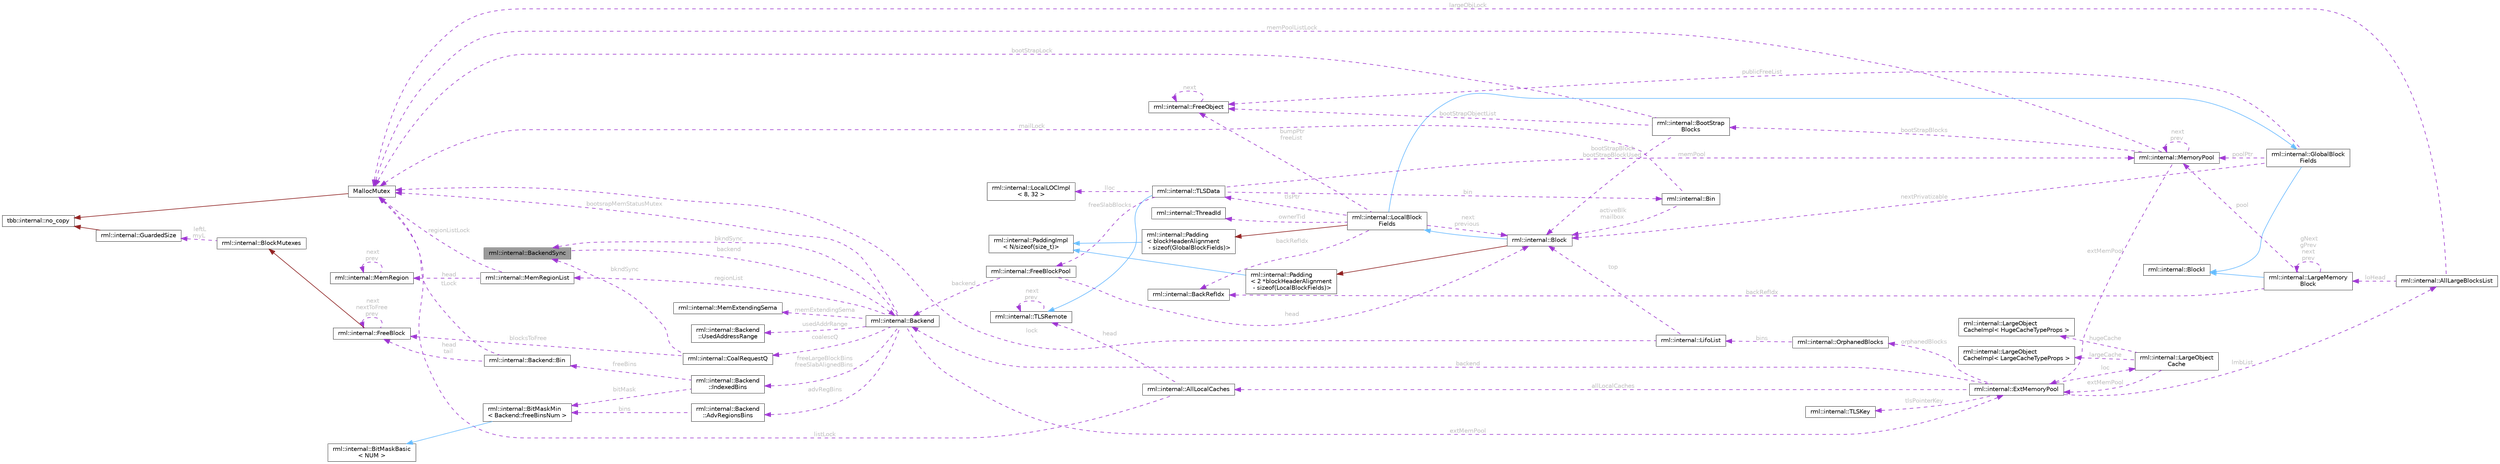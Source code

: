 digraph "rml::internal::BackendSync"
{
 // LATEX_PDF_SIZE
  bgcolor="transparent";
  edge [fontname=Helvetica,fontsize=10,labelfontname=Helvetica,labelfontsize=10];
  node [fontname=Helvetica,fontsize=10,shape=box,height=0.2,width=0.4];
  rankdir="LR";
  Node1 [id="Node000001",label="rml::internal::BackendSync",height=0.2,width=0.4,color="gray40", fillcolor="grey60", style="filled", fontcolor="black",tooltip=" "];
  Node2 -> Node1 [id="edge1_Node000001_Node000002",dir="back",color="darkorchid3",style="dashed",tooltip=" ",label=" backend",fontcolor="grey" ];
  Node2 [id="Node000002",label="rml::internal::Backend",height=0.2,width=0.4,color="gray40", fillcolor="white", style="filled",URL="$classrml_1_1internal_1_1_backend.html",tooltip=" "];
  Node3 -> Node2 [id="edge2_Node000002_Node000003",dir="back",color="darkorchid3",style="dashed",tooltip=" ",label=" extMemPool",fontcolor="grey" ];
  Node3 [id="Node000003",label="rml::internal::ExtMemoryPool",height=0.2,width=0.4,color="gray40", fillcolor="white", style="filled",URL="$structrml_1_1internal_1_1_ext_memory_pool.html",tooltip=" "];
  Node2 -> Node3 [id="edge3_Node000003_Node000002",dir="back",color="darkorchid3",style="dashed",tooltip=" ",label=" backend",fontcolor="grey" ];
  Node4 -> Node3 [id="edge4_Node000003_Node000004",dir="back",color="darkorchid3",style="dashed",tooltip=" ",label=" loc",fontcolor="grey" ];
  Node4 [id="Node000004",label="rml::internal::LargeObject\lCache",height=0.2,width=0.4,color="gray40", fillcolor="white", style="filled",URL="$classrml_1_1internal_1_1_large_object_cache.html",tooltip=" "];
  Node5 -> Node4 [id="edge5_Node000004_Node000005",dir="back",color="darkorchid3",style="dashed",tooltip=" ",label=" hugeCache",fontcolor="grey" ];
  Node5 [id="Node000005",label="rml::internal::LargeObject\lCacheImpl\< HugeCacheTypeProps \>",height=0.2,width=0.4,color="gray40", fillcolor="white", style="filled",URL="$classrml_1_1internal_1_1_large_object_cache_impl.html",tooltip=" "];
  Node6 -> Node4 [id="edge6_Node000004_Node000006",dir="back",color="darkorchid3",style="dashed",tooltip=" ",label=" largeCache",fontcolor="grey" ];
  Node6 [id="Node000006",label="rml::internal::LargeObject\lCacheImpl\< LargeCacheTypeProps \>",height=0.2,width=0.4,color="gray40", fillcolor="white", style="filled",URL="$classrml_1_1internal_1_1_large_object_cache_impl.html",tooltip=" "];
  Node3 -> Node4 [id="edge7_Node000004_Node000003",dir="back",color="darkorchid3",style="dashed",tooltip=" ",label=" extMemPool",fontcolor="grey" ];
  Node7 -> Node3 [id="edge8_Node000003_Node000007",dir="back",color="darkorchid3",style="dashed",tooltip=" ",label=" allLocalCaches",fontcolor="grey" ];
  Node7 [id="Node000007",label="rml::internal::AllLocalCaches",height=0.2,width=0.4,color="gray40", fillcolor="white", style="filled",URL="$classrml_1_1internal_1_1_all_local_caches.html",tooltip=" "];
  Node8 -> Node7 [id="edge9_Node000007_Node000008",dir="back",color="darkorchid3",style="dashed",tooltip=" ",label=" head",fontcolor="grey" ];
  Node8 [id="Node000008",label="rml::internal::TLSRemote",height=0.2,width=0.4,color="gray40", fillcolor="white", style="filled",URL="$structrml_1_1internal_1_1_t_l_s_remote.html",tooltip=" "];
  Node8 -> Node8 [id="edge10_Node000008_Node000008",dir="back",color="darkorchid3",style="dashed",tooltip=" ",label=" next\nprev",fontcolor="grey" ];
  Node9 -> Node7 [id="edge11_Node000007_Node000009",dir="back",color="darkorchid3",style="dashed",tooltip=" ",label=" listLock",fontcolor="grey" ];
  Node9 [id="Node000009",label="MallocMutex",height=0.2,width=0.4,color="gray40", fillcolor="white", style="filled",URL="$class_malloc_mutex.html",tooltip="Stripped down version of spin_mutex."];
  Node10 -> Node9 [id="edge12_Node000009_Node000010",dir="back",color="firebrick4",style="solid",tooltip=" "];
  Node10 [id="Node000010",label="tbb::internal::no_copy",height=0.2,width=0.4,color="gray40", fillcolor="white", style="filled",tooltip=" "];
  Node11 -> Node3 [id="edge13_Node000003_Node000011",dir="back",color="darkorchid3",style="dashed",tooltip=" ",label=" orphanedBlocks",fontcolor="grey" ];
  Node11 [id="Node000011",label="rml::internal::OrphanedBlocks",height=0.2,width=0.4,color="gray40", fillcolor="white", style="filled",URL="$classrml_1_1internal_1_1_orphaned_blocks.html",tooltip=" "];
  Node12 -> Node11 [id="edge14_Node000011_Node000012",dir="back",color="darkorchid3",style="dashed",tooltip=" ",label=" bins",fontcolor="grey" ];
  Node12 [id="Node000012",label="rml::internal::LifoList",height=0.2,width=0.4,color="gray40", fillcolor="white", style="filled",URL="$classrml_1_1internal_1_1_lifo_list.html",tooltip=" "];
  Node13 -> Node12 [id="edge15_Node000012_Node000013",dir="back",color="darkorchid3",style="dashed",tooltip=" ",label=" top",fontcolor="grey" ];
  Node13 [id="Node000013",label="rml::internal::Block",height=0.2,width=0.4,color="gray40", fillcolor="white", style="filled",URL="$classrml_1_1internal_1_1_block.html",tooltip=" "];
  Node14 -> Node13 [id="edge16_Node000013_Node000014",dir="back",color="steelblue1",style="solid",tooltip=" "];
  Node14 [id="Node000014",label="rml::internal::LocalBlock\lFields",height=0.2,width=0.4,color="gray40", fillcolor="white", style="filled",URL="$classrml_1_1internal_1_1_local_block_fields.html",tooltip=" "];
  Node15 -> Node14 [id="edge17_Node000014_Node000015",dir="back",color="steelblue1",style="solid",tooltip=" "];
  Node15 [id="Node000015",label="rml::internal::GlobalBlock\lFields",height=0.2,width=0.4,color="gray40", fillcolor="white", style="filled",URL="$classrml_1_1internal_1_1_global_block_fields.html",tooltip=" "];
  Node16 -> Node15 [id="edge18_Node000015_Node000016",dir="back",color="steelblue1",style="solid",tooltip=" "];
  Node16 [id="Node000016",label="rml::internal::BlockI",height=0.2,width=0.4,color="gray40", fillcolor="white", style="filled",URL="$classrml_1_1internal_1_1_block_i.html",tooltip=" "];
  Node17 -> Node15 [id="edge19_Node000015_Node000017",dir="back",color="darkorchid3",style="dashed",tooltip=" ",label=" publicFreeList",fontcolor="grey" ];
  Node17 [id="Node000017",label="rml::internal::FreeObject",height=0.2,width=0.4,color="gray40", fillcolor="white", style="filled",URL="$structrml_1_1internal_1_1_free_object.html",tooltip=" "];
  Node17 -> Node17 [id="edge20_Node000017_Node000017",dir="back",color="darkorchid3",style="dashed",tooltip=" ",label=" next",fontcolor="grey" ];
  Node13 -> Node15 [id="edge21_Node000015_Node000013",dir="back",color="darkorchid3",style="dashed",tooltip=" ",label=" nextPrivatizable",fontcolor="grey" ];
  Node18 -> Node15 [id="edge22_Node000015_Node000018",dir="back",color="darkorchid3",style="dashed",tooltip=" ",label=" poolPtr",fontcolor="grey" ];
  Node18 [id="Node000018",label="rml::internal::MemoryPool",height=0.2,width=0.4,color="gray40", fillcolor="white", style="filled",URL="$classrml_1_1internal_1_1_memory_pool.html",tooltip=" "];
  Node9 -> Node18 [id="edge23_Node000018_Node000009",dir="back",color="darkorchid3",style="dashed",tooltip=" ",label=" memPoolListLock",fontcolor="grey" ];
  Node18 -> Node18 [id="edge24_Node000018_Node000018",dir="back",color="darkorchid3",style="dashed",tooltip=" ",label=" next\nprev",fontcolor="grey" ];
  Node3 -> Node18 [id="edge25_Node000018_Node000003",dir="back",color="darkorchid3",style="dashed",tooltip=" ",label=" extMemPool",fontcolor="grey" ];
  Node19 -> Node18 [id="edge26_Node000018_Node000019",dir="back",color="darkorchid3",style="dashed",tooltip=" ",label=" bootStrapBlocks",fontcolor="grey" ];
  Node19 [id="Node000019",label="rml::internal::BootStrap\lBlocks",height=0.2,width=0.4,color="gray40", fillcolor="white", style="filled",URL="$classrml_1_1internal_1_1_boot_strap_blocks.html",tooltip=" "];
  Node9 -> Node19 [id="edge27_Node000019_Node000009",dir="back",color="darkorchid3",style="dashed",tooltip=" ",label=" bootStrapLock",fontcolor="grey" ];
  Node13 -> Node19 [id="edge28_Node000019_Node000013",dir="back",color="darkorchid3",style="dashed",tooltip=" ",label=" bootStrapBlock\nbootStrapBlockUsed",fontcolor="grey" ];
  Node17 -> Node19 [id="edge29_Node000019_Node000017",dir="back",color="darkorchid3",style="dashed",tooltip=" ",label=" bootStrapObjectList",fontcolor="grey" ];
  Node20 -> Node14 [id="edge30_Node000014_Node000020",dir="back",color="firebrick4",style="solid",tooltip=" "];
  Node20 [id="Node000020",label="rml::internal::Padding\l\< blockHeaderAlignment\l - sizeof(GlobalBlockFields)\>",height=0.2,width=0.4,color="gray40", fillcolor="white", style="filled",URL="$structrml_1_1internal_1_1_padding.html",tooltip=" "];
  Node21 -> Node20 [id="edge31_Node000020_Node000021",dir="back",color="steelblue1",style="solid",tooltip=" "];
  Node21 [id="Node000021",label="rml::internal::PaddingImpl\l\< N/sizeof(size_t)\>",height=0.2,width=0.4,color="gray40", fillcolor="white", style="filled",URL="$structrml_1_1internal_1_1_padding_impl.html",tooltip=" "];
  Node13 -> Node14 [id="edge32_Node000014_Node000013",dir="back",color="darkorchid3",style="dashed",tooltip=" ",label=" next\nprevious",fontcolor="grey" ];
  Node17 -> Node14 [id="edge33_Node000014_Node000017",dir="back",color="darkorchid3",style="dashed",tooltip=" ",label=" bumpPtr\nfreeList",fontcolor="grey" ];
  Node22 -> Node14 [id="edge34_Node000014_Node000022",dir="back",color="darkorchid3",style="dashed",tooltip=" ",label=" tlsPtr",fontcolor="grey" ];
  Node22 [id="Node000022",label="rml::internal::TLSData",height=0.2,width=0.4,color="gray40", fillcolor="white", style="filled",URL="$classrml_1_1internal_1_1_t_l_s_data.html",tooltip=" "];
  Node8 -> Node22 [id="edge35_Node000022_Node000008",dir="back",color="steelblue1",style="solid",tooltip=" "];
  Node18 -> Node22 [id="edge36_Node000022_Node000018",dir="back",color="darkorchid3",style="dashed",tooltip=" ",label=" memPool",fontcolor="grey" ];
  Node23 -> Node22 [id="edge37_Node000022_Node000023",dir="back",color="darkorchid3",style="dashed",tooltip=" ",label=" bin",fontcolor="grey" ];
  Node23 [id="Node000023",label="rml::internal::Bin",height=0.2,width=0.4,color="gray40", fillcolor="white", style="filled",URL="$classrml_1_1internal_1_1_bin.html",tooltip=" "];
  Node13 -> Node23 [id="edge38_Node000023_Node000013",dir="back",color="darkorchid3",style="dashed",tooltip=" ",label=" activeBlk\nmailbox",fontcolor="grey" ];
  Node9 -> Node23 [id="edge39_Node000023_Node000009",dir="back",color="darkorchid3",style="dashed",tooltip=" ",label=" mailLock",fontcolor="grey" ];
  Node24 -> Node22 [id="edge40_Node000022_Node000024",dir="back",color="darkorchid3",style="dashed",tooltip=" ",label=" freeSlabBlocks",fontcolor="grey" ];
  Node24 [id="Node000024",label="rml::internal::FreeBlockPool",height=0.2,width=0.4,color="gray40", fillcolor="white", style="filled",URL="$classrml_1_1internal_1_1_free_block_pool.html",tooltip=" "];
  Node13 -> Node24 [id="edge41_Node000024_Node000013",dir="back",color="darkorchid3",style="dashed",tooltip=" ",label=" head",fontcolor="grey" ];
  Node2 -> Node24 [id="edge42_Node000024_Node000002",dir="back",color="darkorchid3",style="dashed",tooltip=" ",label=" backend",fontcolor="grey" ];
  Node25 -> Node22 [id="edge43_Node000022_Node000025",dir="back",color="darkorchid3",style="dashed",tooltip=" ",label=" lloc",fontcolor="grey" ];
  Node25 [id="Node000025",label="rml::internal::LocalLOCImpl\l\< 8, 32 \>",height=0.2,width=0.4,color="gray40", fillcolor="white", style="filled",URL="$classrml_1_1internal_1_1_local_l_o_c_impl.html",tooltip=" "];
  Node26 -> Node14 [id="edge44_Node000014_Node000026",dir="back",color="darkorchid3",style="dashed",tooltip=" ",label=" ownerTid",fontcolor="grey" ];
  Node26 [id="Node000026",label="rml::internal::ThreadId",height=0.2,width=0.4,color="gray40", fillcolor="white", style="filled",URL="$classrml_1_1internal_1_1_thread_id.html",tooltip=" "];
  Node27 -> Node14 [id="edge45_Node000014_Node000027",dir="back",color="darkorchid3",style="dashed",tooltip=" ",label=" backRefIdx",fontcolor="grey" ];
  Node27 [id="Node000027",label="rml::internal::BackRefIdx",height=0.2,width=0.4,color="gray40", fillcolor="white", style="filled",URL="$classrml_1_1internal_1_1_back_ref_idx.html",tooltip=" "];
  Node28 -> Node13 [id="edge46_Node000013_Node000028",dir="back",color="firebrick4",style="solid",tooltip=" "];
  Node28 [id="Node000028",label="rml::internal::Padding\l\< 2 *blockHeaderAlignment\l - sizeof(LocalBlockFields)\>",height=0.2,width=0.4,color="gray40", fillcolor="white", style="filled",URL="$structrml_1_1internal_1_1_padding.html",tooltip=" "];
  Node21 -> Node28 [id="edge47_Node000028_Node000021",dir="back",color="steelblue1",style="solid",tooltip=" "];
  Node9 -> Node12 [id="edge48_Node000012_Node000009",dir="back",color="darkorchid3",style="dashed",tooltip=" ",label=" lock",fontcolor="grey" ];
  Node29 -> Node3 [id="edge49_Node000003_Node000029",dir="back",color="darkorchid3",style="dashed",tooltip=" ",label=" lmbList",fontcolor="grey" ];
  Node29 [id="Node000029",label="rml::internal::AllLargeBlocksList",height=0.2,width=0.4,color="gray40", fillcolor="white", style="filled",URL="$classrml_1_1internal_1_1_all_large_blocks_list.html",tooltip=" "];
  Node9 -> Node29 [id="edge50_Node000029_Node000009",dir="back",color="darkorchid3",style="dashed",tooltip=" ",label=" largeObjLock",fontcolor="grey" ];
  Node30 -> Node29 [id="edge51_Node000029_Node000030",dir="back",color="darkorchid3",style="dashed",tooltip=" ",label=" loHead",fontcolor="grey" ];
  Node30 [id="Node000030",label="rml::internal::LargeMemory\lBlock",height=0.2,width=0.4,color="gray40", fillcolor="white", style="filled",URL="$structrml_1_1internal_1_1_large_memory_block.html",tooltip=" "];
  Node16 -> Node30 [id="edge52_Node000030_Node000016",dir="back",color="steelblue1",style="solid",tooltip=" "];
  Node18 -> Node30 [id="edge53_Node000030_Node000018",dir="back",color="darkorchid3",style="dashed",tooltip=" ",label=" pool",fontcolor="grey" ];
  Node30 -> Node30 [id="edge54_Node000030_Node000030",dir="back",color="darkorchid3",style="dashed",tooltip=" ",label=" gNext\ngPrev\nnext\nprev",fontcolor="grey" ];
  Node27 -> Node30 [id="edge55_Node000030_Node000027",dir="back",color="darkorchid3",style="dashed",tooltip=" ",label=" backRefIdx",fontcolor="grey" ];
  Node31 -> Node3 [id="edge56_Node000003_Node000031",dir="back",color="darkorchid3",style="dashed",tooltip=" ",label=" tlsPointerKey",fontcolor="grey" ];
  Node31 [id="Node000031",label="rml::internal::TLSKey",height=0.2,width=0.4,color="gray40", fillcolor="white", style="filled",URL="$classrml_1_1internal_1_1_t_l_s_key.html",tooltip=" "];
  Node32 -> Node2 [id="edge57_Node000002_Node000032",dir="back",color="darkorchid3",style="dashed",tooltip=" ",label=" regionList",fontcolor="grey" ];
  Node32 [id="Node000032",label="rml::internal::MemRegionList",height=0.2,width=0.4,color="gray40", fillcolor="white", style="filled",URL="$classrml_1_1internal_1_1_mem_region_list.html",tooltip=" "];
  Node9 -> Node32 [id="edge58_Node000032_Node000009",dir="back",color="darkorchid3",style="dashed",tooltip=" ",label=" regionListLock",fontcolor="grey" ];
  Node33 -> Node32 [id="edge59_Node000032_Node000033",dir="back",color="darkorchid3",style="dashed",tooltip=" ",label=" head",fontcolor="grey" ];
  Node33 [id="Node000033",label="rml::internal::MemRegion",height=0.2,width=0.4,color="gray40", fillcolor="white", style="filled",URL="$structrml_1_1internal_1_1_mem_region.html",tooltip=" "];
  Node33 -> Node33 [id="edge60_Node000033_Node000033",dir="back",color="darkorchid3",style="dashed",tooltip=" ",label=" next\nprev",fontcolor="grey" ];
  Node34 -> Node2 [id="edge61_Node000002_Node000034",dir="back",color="darkorchid3",style="dashed",tooltip=" ",label=" coalescQ",fontcolor="grey" ];
  Node34 [id="Node000034",label="rml::internal::CoalRequestQ",height=0.2,width=0.4,color="gray40", fillcolor="white", style="filled",URL="$classrml_1_1internal_1_1_coal_request_q.html",tooltip=" "];
  Node35 -> Node34 [id="edge62_Node000034_Node000035",dir="back",color="darkorchid3",style="dashed",tooltip=" ",label=" blocksToFree",fontcolor="grey" ];
  Node35 [id="Node000035",label="rml::internal::FreeBlock",height=0.2,width=0.4,color="gray40", fillcolor="white", style="filled",URL="$classrml_1_1internal_1_1_free_block.html",tooltip=" "];
  Node36 -> Node35 [id="edge63_Node000035_Node000036",dir="back",color="firebrick4",style="solid",tooltip=" "];
  Node36 [id="Node000036",label="rml::internal::BlockMutexes",height=0.2,width=0.4,color="gray40", fillcolor="white", style="filled",URL="$classrml_1_1internal_1_1_block_mutexes.html",tooltip=" "];
  Node37 -> Node36 [id="edge64_Node000036_Node000037",dir="back",color="darkorchid3",style="dashed",tooltip=" ",label=" leftL\nmyL",fontcolor="grey" ];
  Node37 [id="Node000037",label="rml::internal::GuardedSize",height=0.2,width=0.4,color="gray40", fillcolor="white", style="filled",URL="$classrml_1_1internal_1_1_guarded_size.html",tooltip=" "];
  Node10 -> Node37 [id="edge65_Node000037_Node000010",dir="back",color="firebrick4",style="solid",tooltip=" "];
  Node35 -> Node35 [id="edge66_Node000035_Node000035",dir="back",color="darkorchid3",style="dashed",tooltip=" ",label=" next\nnextToFree\nprev",fontcolor="grey" ];
  Node1 -> Node34 [id="edge67_Node000034_Node000001",dir="back",color="darkorchid3",style="dashed",tooltip=" ",label=" bkndSync",fontcolor="grey" ];
  Node1 -> Node2 [id="edge68_Node000002_Node000001",dir="back",color="darkorchid3",style="dashed",tooltip=" ",label=" bkndSync",fontcolor="grey" ];
  Node38 -> Node2 [id="edge69_Node000002_Node000038",dir="back",color="darkorchid3",style="dashed",tooltip=" ",label=" memExtendingSema",fontcolor="grey" ];
  Node38 [id="Node000038",label="rml::internal::MemExtendingSema",height=0.2,width=0.4,color="gray40", fillcolor="white", style="filled",URL="$classrml_1_1internal_1_1_mem_extending_sema.html",tooltip=" "];
  Node39 -> Node2 [id="edge70_Node000002_Node000039",dir="back",color="darkorchid3",style="dashed",tooltip=" ",label=" usedAddrRange",fontcolor="grey" ];
  Node39 [id="Node000039",label="rml::internal::Backend\l::UsedAddressRange",height=0.2,width=0.4,color="gray40", fillcolor="white", style="filled",URL="$classrml_1_1internal_1_1_backend_1_1_used_address_range.html",tooltip=" "];
  Node9 -> Node2 [id="edge71_Node000002_Node000009",dir="back",color="darkorchid3",style="dashed",tooltip=" ",label=" bootsrapMemStatusMutex",fontcolor="grey" ];
  Node40 -> Node2 [id="edge72_Node000002_Node000040",dir="back",color="darkorchid3",style="dashed",tooltip=" ",label=" advRegBins",fontcolor="grey" ];
  Node40 [id="Node000040",label="rml::internal::Backend\l::AdvRegionsBins",height=0.2,width=0.4,color="gray40", fillcolor="white", style="filled",URL="$classrml_1_1internal_1_1_backend_1_1_adv_regions_bins.html",tooltip=" "];
  Node41 -> Node40 [id="edge73_Node000040_Node000041",dir="back",color="darkorchid3",style="dashed",tooltip=" ",label=" bins",fontcolor="grey" ];
  Node41 [id="Node000041",label="rml::internal::BitMaskMin\l\< Backend::freeBinsNum \>",height=0.2,width=0.4,color="gray40", fillcolor="white", style="filled",URL="$classrml_1_1internal_1_1_bit_mask_min.html",tooltip=" "];
  Node42 -> Node41 [id="edge74_Node000041_Node000042",dir="back",color="steelblue1",style="solid",tooltip=" "];
  Node42 [id="Node000042",label="rml::internal::BitMaskBasic\l\< NUM \>",height=0.2,width=0.4,color="gray40", fillcolor="white", style="filled",URL="$classrml_1_1internal_1_1_bit_mask_basic.html",tooltip=" "];
  Node43 -> Node2 [id="edge75_Node000002_Node000043",dir="back",color="darkorchid3",style="dashed",tooltip=" ",label=" freeLargeBlockBins\nfreeSlabAlignedBins",fontcolor="grey" ];
  Node43 [id="Node000043",label="rml::internal::Backend\l::IndexedBins",height=0.2,width=0.4,color="gray40", fillcolor="white", style="filled",URL="$classrml_1_1internal_1_1_backend_1_1_indexed_bins.html",tooltip=" "];
  Node41 -> Node43 [id="edge76_Node000043_Node000041",dir="back",color="darkorchid3",style="dashed",tooltip=" ",label=" bitMask",fontcolor="grey" ];
  Node44 -> Node43 [id="edge77_Node000043_Node000044",dir="back",color="darkorchid3",style="dashed",tooltip=" ",label=" freeBins",fontcolor="grey" ];
  Node44 [id="Node000044",label="rml::internal::Backend::Bin",height=0.2,width=0.4,color="gray40", fillcolor="white", style="filled",URL="$structrml_1_1internal_1_1_backend_1_1_bin.html",tooltip=" "];
  Node35 -> Node44 [id="edge78_Node000044_Node000035",dir="back",color="darkorchid3",style="dashed",tooltip=" ",label=" head\ntail",fontcolor="grey" ];
  Node9 -> Node44 [id="edge79_Node000044_Node000009",dir="back",color="darkorchid3",style="dashed",tooltip=" ",label=" tLock",fontcolor="grey" ];
}
